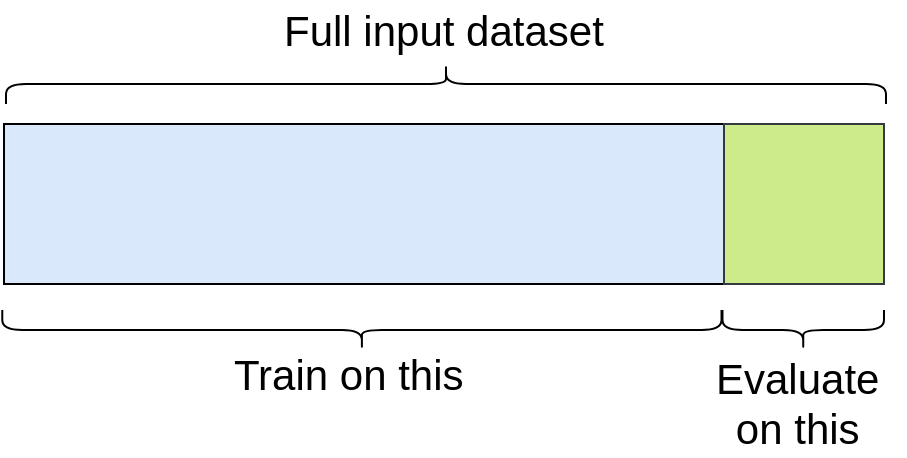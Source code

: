 <mxfile version="26.0.16" pages="2">
  <diagram name="Train-Valid" id="U5_1Oy34C5UkodRw4zH1">
    <mxGraphModel dx="864" dy="543" grid="0" gridSize="10" guides="1" tooltips="1" connect="1" arrows="1" fold="1" page="1" pageScale="1" pageWidth="1169" pageHeight="827" math="0" shadow="0">
      <root>
        <mxCell id="0" />
        <mxCell id="1" parent="0" />
        <mxCell id="x9y9KSr8N5RZs1Fy5Y4G-1" value="" style="rounded=0;whiteSpace=wrap;html=1;fillColor=#dae8fc;strokeColor=#000000;" vertex="1" parent="1">
          <mxGeometry x="80" y="200" width="360" height="80" as="geometry" />
        </mxCell>
        <mxCell id="x9y9KSr8N5RZs1Fy5Y4G-2" value="" style="rounded=0;whiteSpace=wrap;html=1;fillColor=#cdeb8b;strokeColor=#36393d;" vertex="1" parent="1">
          <mxGeometry x="440" y="200" width="80" height="80" as="geometry" />
        </mxCell>
        <mxCell id="x9y9KSr8N5RZs1Fy5Y4G-3" value="" style="shape=curlyBracket;whiteSpace=wrap;html=1;rounded=1;labelPosition=left;verticalLabelPosition=middle;align=right;verticalAlign=middle;rotation=-90;" vertex="1" parent="1">
          <mxGeometry x="248.95" y="123.18" width="20" height="359.62" as="geometry" />
        </mxCell>
        <mxCell id="x9y9KSr8N5RZs1Fy5Y4G-4" value="Full input dataset" style="text;strokeColor=none;fillColor=none;align=left;verticalAlign=middle;spacingLeft=4;spacingRight=4;overflow=hidden;points=[[0,0.5],[1,0.5]];portConstraint=eastwest;rotatable=0;whiteSpace=wrap;html=1;fontSize=21;fontStyle=0" vertex="1" parent="1">
          <mxGeometry x="213.5" y="138" width="175" height="30" as="geometry" />
        </mxCell>
        <mxCell id="x9y9KSr8N5RZs1Fy5Y4G-5" value="" style="shape=curlyBracket;whiteSpace=wrap;html=1;rounded=1;labelPosition=left;verticalLabelPosition=middle;align=right;verticalAlign=middle;rotation=90;" vertex="1" parent="1">
          <mxGeometry x="291" y="-40" width="20" height="440" as="geometry" />
        </mxCell>
        <mxCell id="x9y9KSr8N5RZs1Fy5Y4G-6" value="Train on this" style="text;align=left;verticalAlign=middle;spacingLeft=4;spacingRight=4;overflow=hidden;points=[[0,0.5],[1,0.5]];portConstraint=eastwest;rotatable=0;whiteSpace=wrap;html=1;fontSize=21;fontStyle=0" vertex="1" parent="1">
          <mxGeometry x="189.33" y="310" width="139.25" height="30" as="geometry" />
        </mxCell>
        <mxCell id="x9y9KSr8N5RZs1Fy5Y4G-7" value="" style="shape=curlyBracket;whiteSpace=wrap;html=1;rounded=1;labelPosition=left;verticalLabelPosition=middle;align=right;verticalAlign=middle;rotation=-90;" vertex="1" parent="1">
          <mxGeometry x="469.62" y="262.63" width="20" height="80.75" as="geometry" />
        </mxCell>
        <mxCell id="x9y9KSr8N5RZs1Fy5Y4G-8" value="Evaluate&lt;br&gt;&lt;div style=&quot;text-align: center;&quot;&gt;&lt;span style=&quot;background-color: transparent; color: light-dark(rgb(0, 0, 0), rgb(255, 255, 255));&quot;&gt;on this&lt;/span&gt;&lt;/div&gt;" style="text;align=left;verticalAlign=middle;spacingLeft=4;spacingRight=4;overflow=hidden;points=[[0,0.5],[1,0.5]];portConstraint=eastwest;rotatable=0;whiteSpace=wrap;html=1;fontSize=21;fontStyle=0" vertex="1" parent="1">
          <mxGeometry x="430" y="312" width="100" height="53.63" as="geometry" />
        </mxCell>
      </root>
    </mxGraphModel>
  </diagram>
  <diagram id="ZuykMHfoMdL295HOjCtV" name="Train-Valid-Test">
    <mxGraphModel dx="1253" dy="788" grid="1" gridSize="10" guides="1" tooltips="1" connect="1" arrows="1" fold="1" page="1" pageScale="1" pageWidth="1169" pageHeight="827" math="0" shadow="0">
      <root>
        <mxCell id="0" />
        <mxCell id="1" parent="0" />
        <mxCell id="-Rfu4CTrrILeND5vTWhP-1" value="" style="rounded=0;whiteSpace=wrap;html=1;fillColor=#dae8fc;strokeColor=#000000;" vertex="1" parent="1">
          <mxGeometry x="320" y="320" width="300" height="80" as="geometry" />
        </mxCell>
        <mxCell id="-Rfu4CTrrILeND5vTWhP-2" value="" style="rounded=0;whiteSpace=wrap;html=1;fillColor=#cdeb8b;strokeColor=#36393d;" vertex="1" parent="1">
          <mxGeometry x="620" y="320" width="80" height="80" as="geometry" />
        </mxCell>
        <mxCell id="-Rfu4CTrrILeND5vTWhP-3" value="" style="shape=curlyBracket;whiteSpace=wrap;html=1;rounded=1;labelPosition=left;verticalLabelPosition=middle;align=right;verticalAlign=middle;rotation=-90;" vertex="1" parent="1">
          <mxGeometry x="460.04" y="273.22" width="20" height="299.58" as="geometry" />
        </mxCell>
        <mxCell id="-Rfu4CTrrILeND5vTWhP-4" value="Full input dataset" style="text;strokeColor=none;fillColor=none;align=left;verticalAlign=middle;spacingLeft=4;spacingRight=4;overflow=hidden;points=[[0,0.5],[1,0.5]];portConstraint=eastwest;rotatable=0;whiteSpace=wrap;html=1;fontSize=21;fontStyle=0" vertex="1" parent="1">
          <mxGeometry x="454.5" y="255" width="173" height="30" as="geometry" />
        </mxCell>
        <mxCell id="-Rfu4CTrrILeND5vTWhP-5" value="" style="shape=curlyBracket;whiteSpace=wrap;html=1;rounded=1;labelPosition=left;verticalLabelPosition=middle;align=right;verticalAlign=middle;rotation=90;" vertex="1" parent="1">
          <mxGeometry x="531" y="80" width="20" height="440" as="geometry" />
        </mxCell>
        <mxCell id="-Rfu4CTrrILeND5vTWhP-6" value="Train on this" style="text;align=left;verticalAlign=middle;spacingLeft=4;spacingRight=4;overflow=hidden;points=[[0,0.5],[1,0.5]];portConstraint=eastwest;rotatable=0;whiteSpace=wrap;html=1;fontSize=21;fontStyle=0" vertex="1" parent="1">
          <mxGeometry x="400.71" y="433.38" width="138.57" height="30" as="geometry" />
        </mxCell>
        <mxCell id="-Rfu4CTrrILeND5vTWhP-7" value="" style="shape=curlyBracket;whiteSpace=wrap;html=1;rounded=1;labelPosition=left;verticalLabelPosition=middle;align=right;verticalAlign=middle;rotation=-90;" vertex="1" parent="1">
          <mxGeometry x="649.57" y="383.58" width="20" height="78.85" as="geometry" />
        </mxCell>
        <mxCell id="-Rfu4CTrrILeND5vTWhP-8" value="Evaluate&amp;nbsp;&lt;br&gt;&lt;span style=&quot;background-color: transparent; color: light-dark(rgb(0, 0, 0), rgb(255, 255, 255));&quot;&gt;on this&lt;/span&gt;" style="text;align=center;verticalAlign=middle;spacingLeft=4;spacingRight=4;overflow=hidden;points=[[0,0.5],[1,0.5]];portConstraint=eastwest;rotatable=0;whiteSpace=wrap;html=1;fontSize=21;fontStyle=0" vertex="1" parent="1">
          <mxGeometry x="610" y="433.38" width="96" height="51.24" as="geometry" />
        </mxCell>
        <mxCell id="-Rfu4CTrrILeND5vTWhP-9" value="" style="rounded=0;whiteSpace=wrap;html=1;fillColor=#ffcccc;strokeColor=#36393d;" vertex="1" parent="1">
          <mxGeometry x="700" y="320" width="60" height="80" as="geometry" />
        </mxCell>
        <mxCell id="-Rfu4CTrrILeND5vTWhP-10" value="" style="shape=curlyBracket;whiteSpace=wrap;html=1;rounded=1;labelPosition=left;verticalLabelPosition=middle;align=right;verticalAlign=middle;rotation=-90;" vertex="1" parent="1">
          <mxGeometry x="721.3" y="391.32" width="20" height="63.38" as="geometry" />
        </mxCell>
        <mxCell id="-Rfu4CTrrILeND5vTWhP-11" value="Test&amp;nbsp;&lt;br&gt;&lt;span style=&quot;background-color: transparent; color: light-dark(rgb(0, 0, 0), rgb(255, 255, 255));&quot;&gt;on this&lt;/span&gt;" style="text;align=center;verticalAlign=middle;spacingLeft=4;spacingRight=4;overflow=hidden;points=[[0,0.5],[1,0.5]];portConstraint=eastwest;rotatable=0;whiteSpace=wrap;html=1;fontSize=21;fontStyle=0" vertex="1" parent="1">
          <mxGeometry x="691.3" y="433.38" width="86.7" height="51.24" as="geometry" />
        </mxCell>
      </root>
    </mxGraphModel>
  </diagram>
</mxfile>
